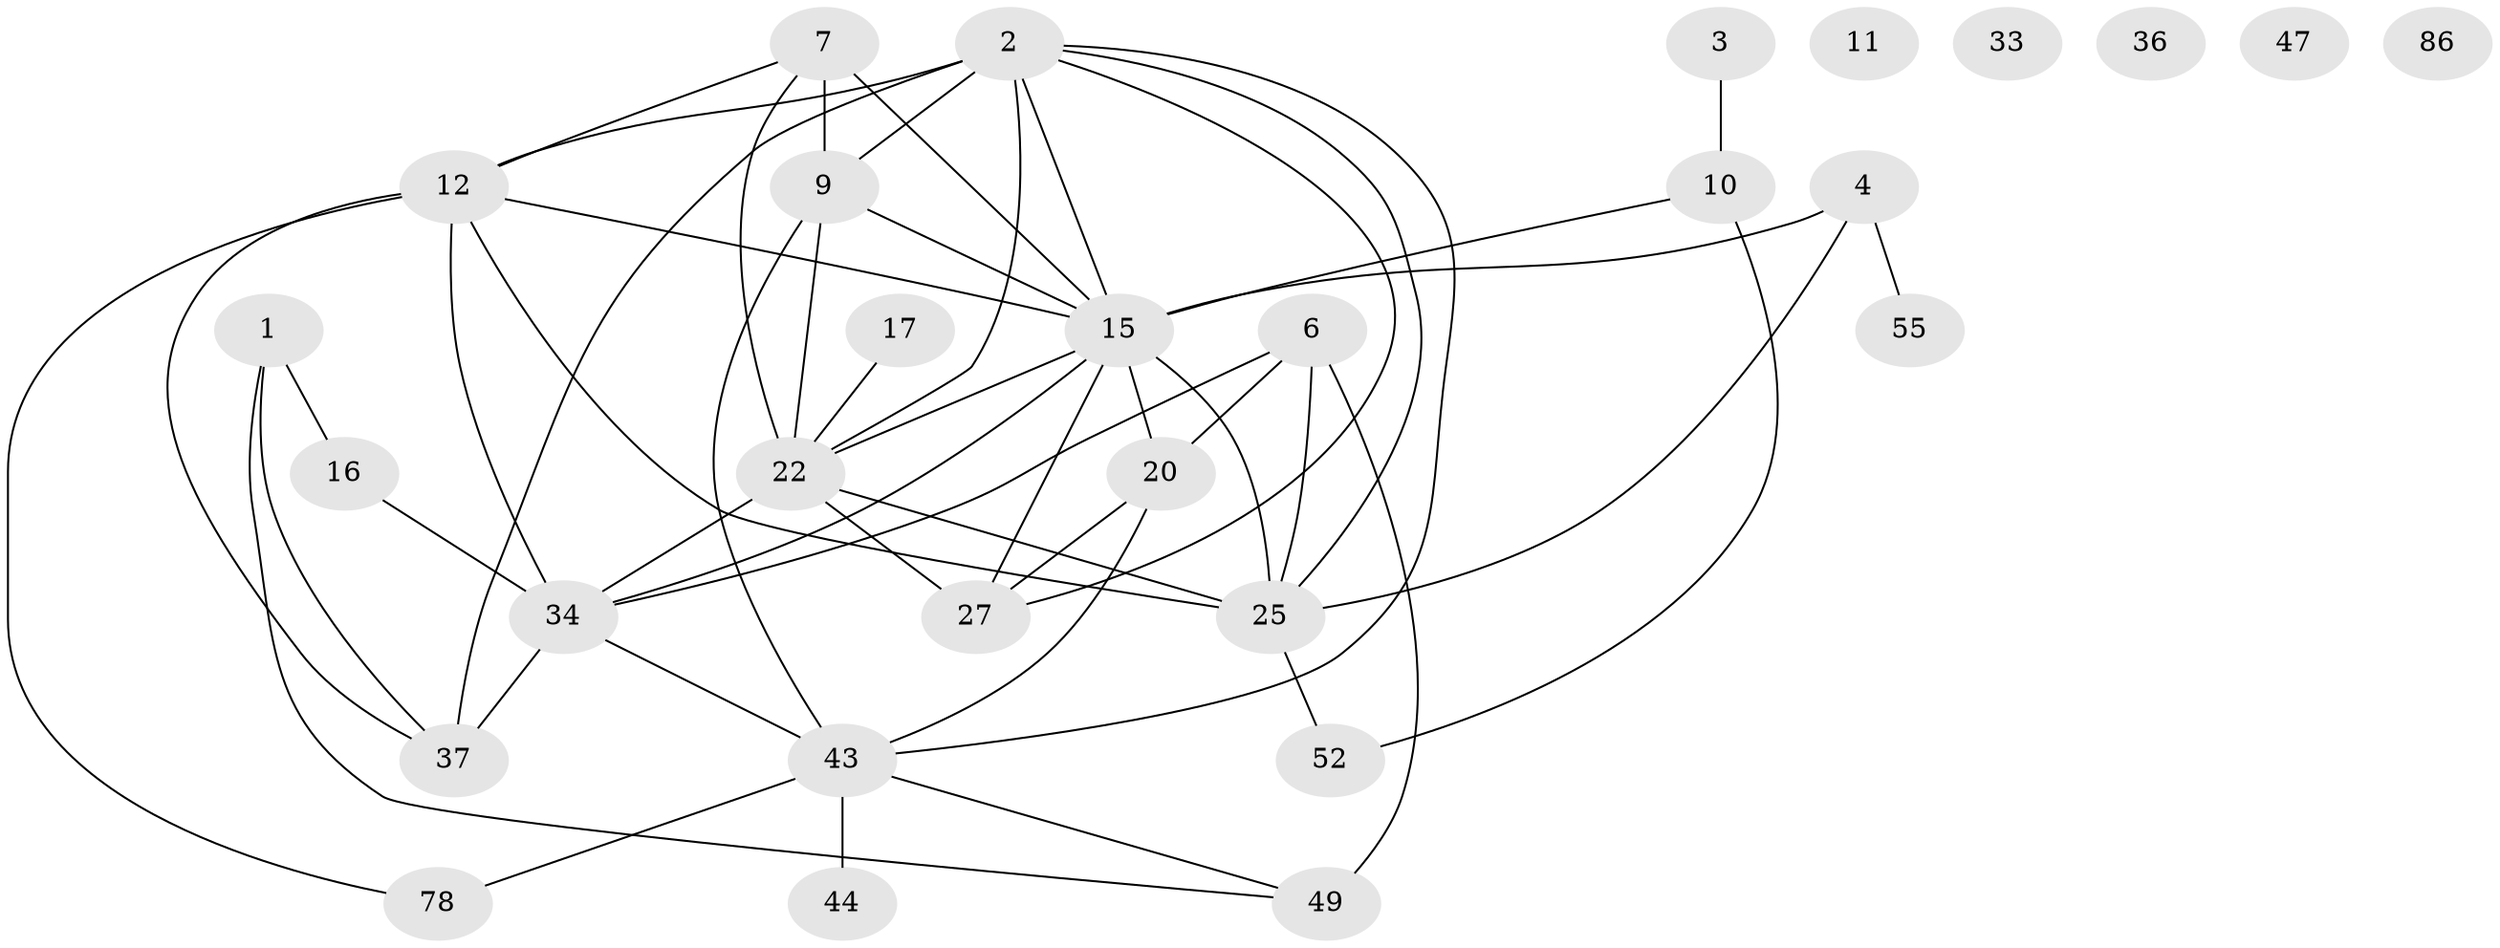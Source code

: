 // original degree distribution, {3: 0.3103448275862069, 5: 0.09195402298850575, 1: 0.10344827586206896, 2: 0.1724137931034483, 4: 0.22988505747126436, 0: 0.05747126436781609, 6: 0.034482758620689655}
// Generated by graph-tools (version 1.1) at 2025/16/03/04/25 18:16:45]
// undirected, 29 vertices, 51 edges
graph export_dot {
graph [start="1"]
  node [color=gray90,style=filled];
  1 [super="+39"];
  2 [super="+60+8+5+13"];
  3;
  4 [super="+53+72"];
  6 [super="+19+51+21+18"];
  7 [super="+14+24+41"];
  9 [super="+28+26"];
  10 [super="+61"];
  11;
  12 [super="+59+30"];
  15 [super="+23+58"];
  16;
  17 [super="+56"];
  20 [super="+48"];
  22 [super="+50+81+42+29"];
  25 [super="+57+45+32"];
  27 [super="+79"];
  33;
  34 [super="+40+65"];
  36;
  37 [super="+70+75"];
  43 [super="+64"];
  44;
  47;
  49 [super="+69"];
  52 [super="+87"];
  55;
  78 [super="+82"];
  86;
  1 -- 16;
  1 -- 49;
  1 -- 37 [weight=2];
  2 -- 12;
  2 -- 9 [weight=2];
  2 -- 27;
  2 -- 43;
  2 -- 15 [weight=2];
  2 -- 22;
  2 -- 25;
  2 -- 37 [weight=2];
  3 -- 10;
  4 -- 15 [weight=3];
  4 -- 55;
  4 -- 25;
  6 -- 25;
  6 -- 49 [weight=2];
  6 -- 20;
  6 -- 34;
  7 -- 22 [weight=2];
  7 -- 9;
  7 -- 15 [weight=3];
  7 -- 12;
  9 -- 43;
  9 -- 22;
  9 -- 15;
  10 -- 52;
  10 -- 15;
  12 -- 78;
  12 -- 34;
  12 -- 37;
  12 -- 25;
  12 -- 15;
  15 -- 34;
  15 -- 20;
  15 -- 22 [weight=2];
  15 -- 27 [weight=2];
  15 -- 25 [weight=3];
  16 -- 34;
  17 -- 22;
  20 -- 27;
  20 -- 43;
  22 -- 25 [weight=2];
  22 -- 34;
  22 -- 27;
  25 -- 52;
  34 -- 37 [weight=2];
  34 -- 43;
  43 -- 49;
  43 -- 44;
  43 -- 78;
}
